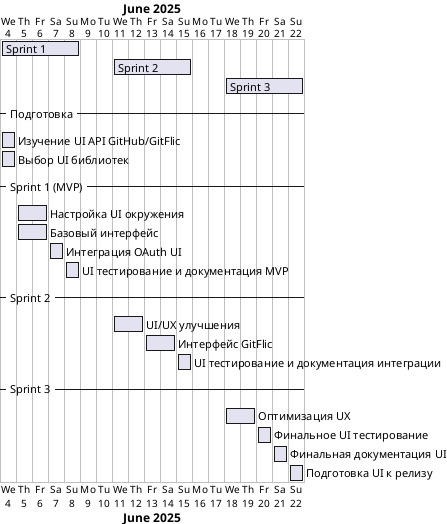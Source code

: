 @startgantt
project starts 2025-06-04

[Sprint 1] starts 2025-06-04 and lasts 5 days
[Sprint 2] starts 2025-06-11 and lasts 5 days
[Sprint 3] starts 2025-06-18 and lasts 5 days

-- Подготовка --
[Изучение UI API GitHub/GitFlic] starts 2025-06-04 and ends 2025-06-04
[Выбор UI библиотек] starts 2025-06-04 and ends 2025-06-04

-- Sprint 1 (MVP) --
[Настройка UI окружения] starts 2025-06-05 and lasts 2 days
[Базовый интерфейс] starts 2025-06-05 and lasts 2 days
[Интеграция OAuth UI] starts 2025-06-07 and lasts 1 days
[UI тестирование и документация MVP] starts 2025-06-08 and lasts 1 days

-- Sprint 2 --
[UI/UX улучшения] starts 2025-06-11 and lasts 2 days
[Интерфейс GitFlic] starts 2025-06-13 and lasts 2 days
[UI тестирование и документация интеграции] starts 2025-06-15 and lasts 1 days

-- Sprint 3 --
[Оптимизация UX] starts 2025-06-18 and lasts 2 days
[Финальное UI тестирование] starts 2025-06-20 and lasts 1 days
[Финальная документация UI] starts 2025-06-21 and lasts 1 days
[Подготовка UI к релизу] starts 2025-06-22 and lasts 1 days

@endgantt 